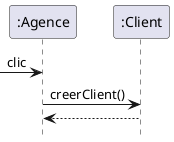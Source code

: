 
@startuml

hide footbox

participant ":Agence" As A
participant ":Client" As C

[-> A : clic
A -> C : creerClient()
C --> A :

@enduml
